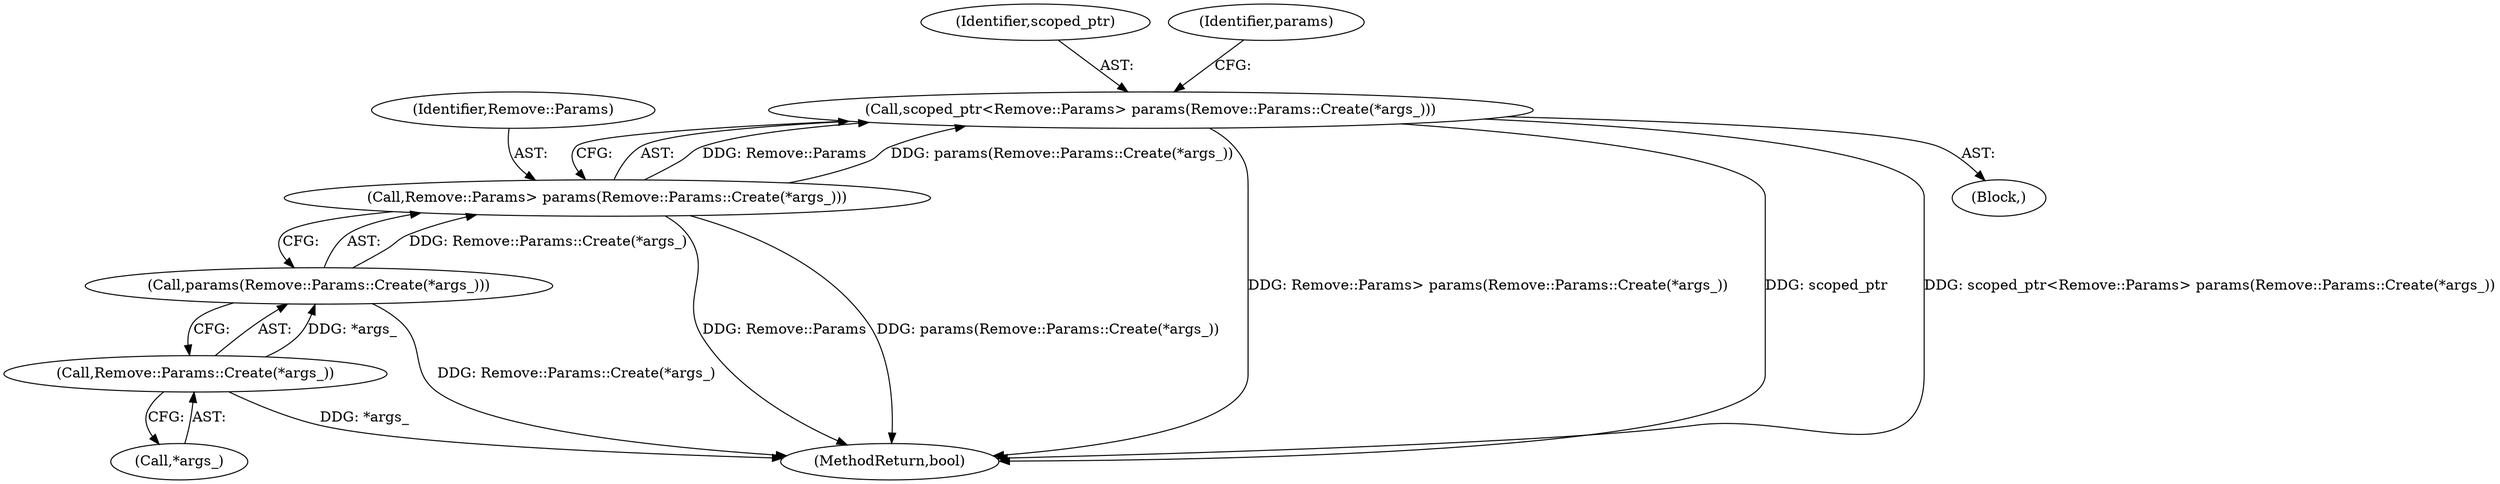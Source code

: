 digraph "0_Chrome_e21bdfb9c758ac411012ad84f83d26d3f7dd69fb_1@API" {
"1000102" [label="(Call,scoped_ptr<Remove::Params> params(Remove::Params::Create(*args_)))"];
"1000104" [label="(Call,Remove::Params> params(Remove::Params::Create(*args_)))"];
"1000106" [label="(Call,params(Remove::Params::Create(*args_)))"];
"1000107" [label="(Call,Remove::Params::Create(*args_))"];
"1000108" [label="(Call,*args_)"];
"1000189" [label="(MethodReturn,bool)"];
"1000101" [label="(Block,)"];
"1000104" [label="(Call,Remove::Params> params(Remove::Params::Create(*args_)))"];
"1000105" [label="(Identifier,Remove::Params)"];
"1000103" [label="(Identifier,scoped_ptr)"];
"1000107" [label="(Call,Remove::Params::Create(*args_))"];
"1000102" [label="(Call,scoped_ptr<Remove::Params> params(Remove::Params::Create(*args_)))"];
"1000111" [label="(Identifier,params)"];
"1000106" [label="(Call,params(Remove::Params::Create(*args_)))"];
"1000102" -> "1000101"  [label="AST: "];
"1000102" -> "1000104"  [label="CFG: "];
"1000103" -> "1000102"  [label="AST: "];
"1000104" -> "1000102"  [label="AST: "];
"1000111" -> "1000102"  [label="CFG: "];
"1000102" -> "1000189"  [label="DDG: Remove::Params> params(Remove::Params::Create(*args_))"];
"1000102" -> "1000189"  [label="DDG: scoped_ptr"];
"1000102" -> "1000189"  [label="DDG: scoped_ptr<Remove::Params> params(Remove::Params::Create(*args_))"];
"1000104" -> "1000102"  [label="DDG: Remove::Params"];
"1000104" -> "1000102"  [label="DDG: params(Remove::Params::Create(*args_))"];
"1000104" -> "1000106"  [label="CFG: "];
"1000105" -> "1000104"  [label="AST: "];
"1000106" -> "1000104"  [label="AST: "];
"1000104" -> "1000189"  [label="DDG: Remove::Params"];
"1000104" -> "1000189"  [label="DDG: params(Remove::Params::Create(*args_))"];
"1000106" -> "1000104"  [label="DDG: Remove::Params::Create(*args_)"];
"1000106" -> "1000107"  [label="CFG: "];
"1000107" -> "1000106"  [label="AST: "];
"1000106" -> "1000189"  [label="DDG: Remove::Params::Create(*args_)"];
"1000107" -> "1000106"  [label="DDG: *args_"];
"1000107" -> "1000108"  [label="CFG: "];
"1000108" -> "1000107"  [label="AST: "];
"1000107" -> "1000189"  [label="DDG: *args_"];
}
